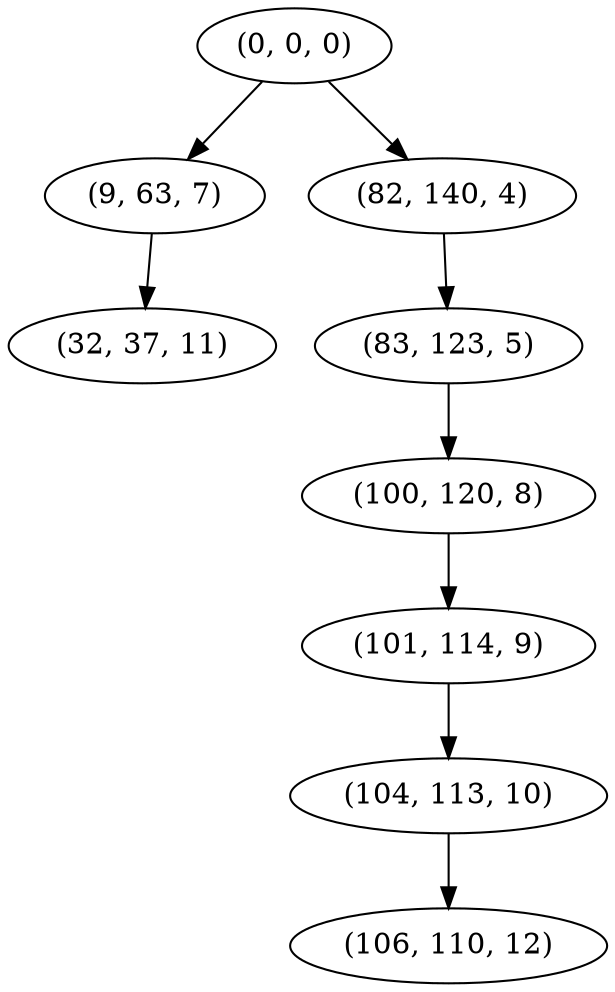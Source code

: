 digraph tree {
    "(0, 0, 0)";
    "(9, 63, 7)";
    "(32, 37, 11)";
    "(82, 140, 4)";
    "(83, 123, 5)";
    "(100, 120, 8)";
    "(101, 114, 9)";
    "(104, 113, 10)";
    "(106, 110, 12)";
    "(0, 0, 0)" -> "(9, 63, 7)";
    "(0, 0, 0)" -> "(82, 140, 4)";
    "(9, 63, 7)" -> "(32, 37, 11)";
    "(82, 140, 4)" -> "(83, 123, 5)";
    "(83, 123, 5)" -> "(100, 120, 8)";
    "(100, 120, 8)" -> "(101, 114, 9)";
    "(101, 114, 9)" -> "(104, 113, 10)";
    "(104, 113, 10)" -> "(106, 110, 12)";
}
